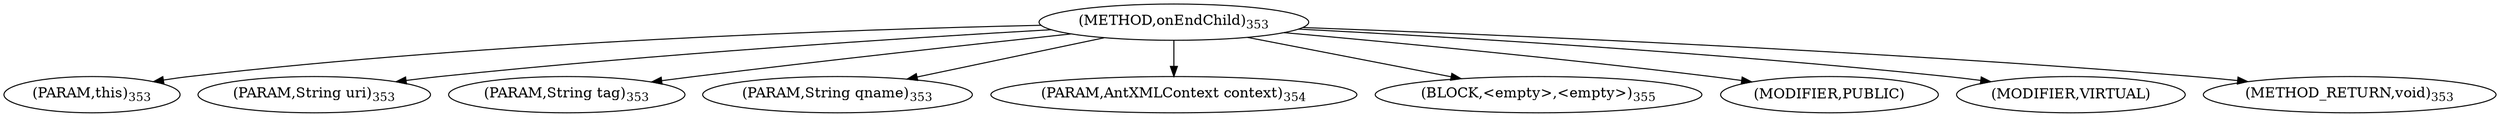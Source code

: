 digraph "onEndChild" {  
"711" [label = <(METHOD,onEndChild)<SUB>353</SUB>> ]
"712" [label = <(PARAM,this)<SUB>353</SUB>> ]
"713" [label = <(PARAM,String uri)<SUB>353</SUB>> ]
"714" [label = <(PARAM,String tag)<SUB>353</SUB>> ]
"715" [label = <(PARAM,String qname)<SUB>353</SUB>> ]
"716" [label = <(PARAM,AntXMLContext context)<SUB>354</SUB>> ]
"717" [label = <(BLOCK,&lt;empty&gt;,&lt;empty&gt;)<SUB>355</SUB>> ]
"718" [label = <(MODIFIER,PUBLIC)> ]
"719" [label = <(MODIFIER,VIRTUAL)> ]
"720" [label = <(METHOD_RETURN,void)<SUB>353</SUB>> ]
  "711" -> "712" 
  "711" -> "713" 
  "711" -> "714" 
  "711" -> "715" 
  "711" -> "716" 
  "711" -> "717" 
  "711" -> "718" 
  "711" -> "719" 
  "711" -> "720" 
}
